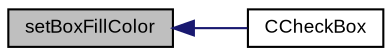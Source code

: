 digraph "setBoxFillColor"
{
  bgcolor="transparent";
  edge [fontname="Arial",fontsize="9",labelfontname="Arial",labelfontsize="9"];
  node [fontname="Arial",fontsize="9",shape=record];
  rankdir="LR";
  Node1 [label="setBoxFillColor",height=0.2,width=0.4,color="black", fillcolor="grey75", style="filled" fontcolor="black"];
  Node1 -> Node2 [dir="back",color="midnightblue",fontsize="9",style="solid",fontname="Arial"];
  Node2 [label="CCheckBox",height=0.2,width=0.4,color="black",URL="$class_v_s_t_g_u_i_1_1_c_check_box.html#abfd45c0dae0029fb43b093190d78bc42"];
}
